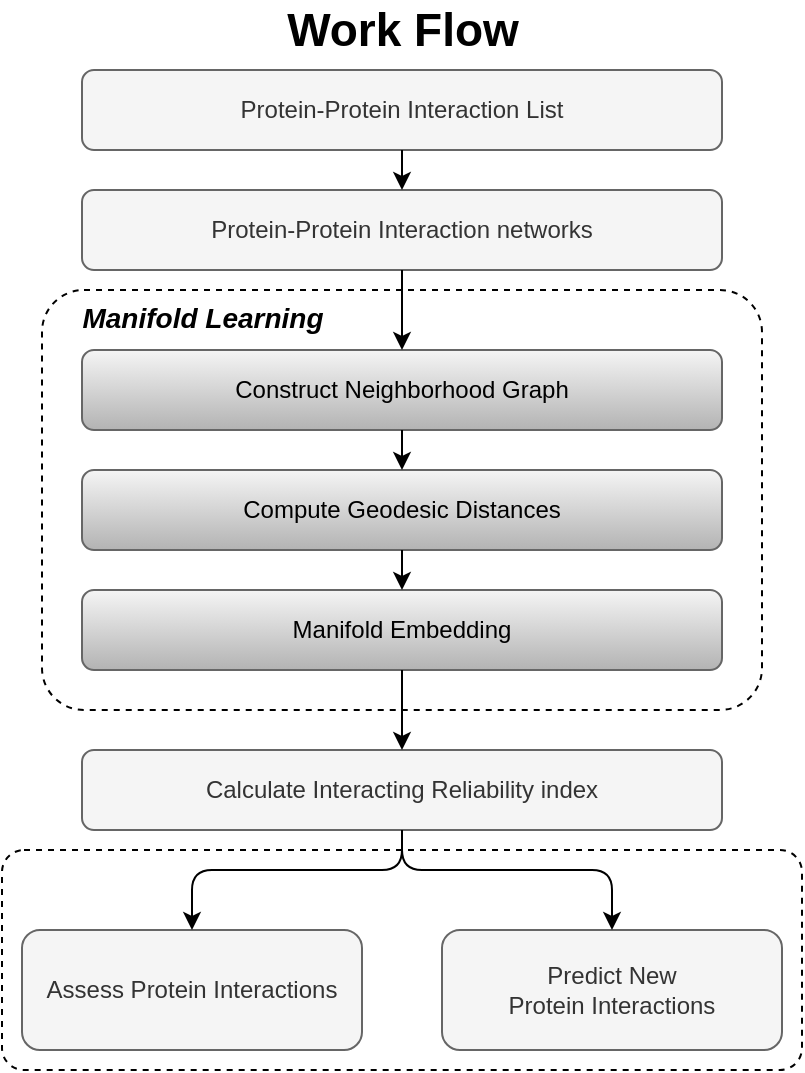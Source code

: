 <mxfile version="13.7.3" type="device"><diagram id="8U6t7hqlhq1yEV6bUQ25" name="Page-1"><mxGraphModel dx="932" dy="597" grid="1" gridSize="10" guides="1" tooltips="1" connect="1" arrows="1" fold="1" page="1" pageScale="1" pageWidth="850" pageHeight="1100" math="0" shadow="0"><root><mxCell id="0"/><mxCell id="1" parent="0"/><mxCell id="RgM9hPGulYUylz_nE-mi-11" value="" style="rounded=1;whiteSpace=wrap;html=1;fillColor=none;dashed=1;arcSize=10;" vertex="1" parent="1"><mxGeometry x="100" y="150" width="360" height="210" as="geometry"/></mxCell><mxCell id="RgM9hPGulYUylz_nE-mi-2" value="Protein-Protein Interaction List" style="rounded=1;whiteSpace=wrap;html=1;fillColor=#f5f5f5;strokeColor=#666666;fontColor=#333333;" vertex="1" parent="1"><mxGeometry x="120" y="40" width="320" height="40" as="geometry"/></mxCell><mxCell id="RgM9hPGulYUylz_nE-mi-3" value="Protein-Protein Interaction networks" style="whiteSpace=wrap;html=1;rounded=1;fontColor=#333333;strokeColor=#666666;fillColor=#f5f5f5;" vertex="1" parent="1"><mxGeometry x="120" y="100" width="320" height="40" as="geometry"/></mxCell><mxCell id="RgM9hPGulYUylz_nE-mi-5" value="Construct Neighborhood Graph" style="whiteSpace=wrap;html=1;rounded=1;strokeColor=#666666;fillColor=#f5f5f5;gradientColor=#b3b3b3;" vertex="1" parent="1"><mxGeometry x="120" y="180" width="320" height="40" as="geometry"/></mxCell><mxCell id="RgM9hPGulYUylz_nE-mi-8" value="" style="endArrow=classic;html=1;exitX=0.5;exitY=1;exitDx=0;exitDy=0;entryX=0.5;entryY=0;entryDx=0;entryDy=0;" edge="1" parent="1" source="RgM9hPGulYUylz_nE-mi-3" target="RgM9hPGulYUylz_nE-mi-5"><mxGeometry width="50" height="50" relative="1" as="geometry"><mxPoint x="400" y="330" as="sourcePoint"/><mxPoint x="450" y="280" as="targetPoint"/></mxGeometry></mxCell><mxCell id="RgM9hPGulYUylz_nE-mi-9" value="" style="endArrow=classic;html=1;exitX=0.5;exitY=1;exitDx=0;exitDy=0;entryX=0.5;entryY=0;entryDx=0;entryDy=0;" edge="1" parent="1" source="RgM9hPGulYUylz_nE-mi-2" target="RgM9hPGulYUylz_nE-mi-3"><mxGeometry width="50" height="50" relative="1" as="geometry"><mxPoint x="290" y="170" as="sourcePoint"/><mxPoint x="300" y="110" as="targetPoint"/></mxGeometry></mxCell><mxCell id="RgM9hPGulYUylz_nE-mi-12" value="Compute Geodesic Distances" style="whiteSpace=wrap;html=1;rounded=1;strokeColor=#666666;fillColor=#f5f5f5;gradientColor=#b3b3b3;" vertex="1" parent="1"><mxGeometry x="120" y="240" width="320" height="40" as="geometry"/></mxCell><mxCell id="RgM9hPGulYUylz_nE-mi-14" value="Manifold Learning" style="text;html=1;align=center;verticalAlign=middle;resizable=0;points=[];autosize=1;fontStyle=3;fontSize=14;" vertex="1" parent="1"><mxGeometry x="110" y="154" width="140" height="20" as="geometry"/></mxCell><mxCell id="RgM9hPGulYUylz_nE-mi-15" value="Manifold Embedding" style="whiteSpace=wrap;html=1;rounded=1;strokeColor=#666666;fillColor=#f5f5f5;gradientColor=#b3b3b3;" vertex="1" parent="1"><mxGeometry x="120" y="300" width="320" height="40" as="geometry"/></mxCell><mxCell id="RgM9hPGulYUylz_nE-mi-16" value="Calculate Interacting Reliability index" style="whiteSpace=wrap;html=1;rounded=1;fontColor=#333333;strokeColor=#666666;fillColor=#f5f5f5;" vertex="1" parent="1"><mxGeometry x="120" y="380" width="320" height="40" as="geometry"/></mxCell><mxCell id="RgM9hPGulYUylz_nE-mi-17" value="" style="endArrow=classic;html=1;exitX=0.5;exitY=1;exitDx=0;exitDy=0;entryX=0.5;entryY=0;entryDx=0;entryDy=0;" edge="1" parent="1" source="RgM9hPGulYUylz_nE-mi-5" target="RgM9hPGulYUylz_nE-mi-12"><mxGeometry width="50" height="50" relative="1" as="geometry"><mxPoint x="290" y="150" as="sourcePoint"/><mxPoint x="290" y="190" as="targetPoint"/></mxGeometry></mxCell><mxCell id="RgM9hPGulYUylz_nE-mi-18" value="" style="endArrow=classic;html=1;exitX=0.5;exitY=1;exitDx=0;exitDy=0;entryX=0.5;entryY=0;entryDx=0;entryDy=0;" edge="1" parent="1" source="RgM9hPGulYUylz_nE-mi-12" target="RgM9hPGulYUylz_nE-mi-15"><mxGeometry width="50" height="50" relative="1" as="geometry"><mxPoint x="290" y="230" as="sourcePoint"/><mxPoint x="290" y="250" as="targetPoint"/></mxGeometry></mxCell><mxCell id="RgM9hPGulYUylz_nE-mi-19" value="" style="endArrow=classic;html=1;exitX=0.5;exitY=1;exitDx=0;exitDy=0;entryX=0.5;entryY=0;entryDx=0;entryDy=0;" edge="1" parent="1" source="RgM9hPGulYUylz_nE-mi-15" target="RgM9hPGulYUylz_nE-mi-16"><mxGeometry width="50" height="50" relative="1" as="geometry"><mxPoint x="290" y="290" as="sourcePoint"/><mxPoint x="290" y="310" as="targetPoint"/></mxGeometry></mxCell><mxCell id="RgM9hPGulYUylz_nE-mi-21" value="" style="rounded=1;whiteSpace=wrap;html=1;fillColor=none;dashed=1;arcSize=10;" vertex="1" parent="1"><mxGeometry x="80" y="430" width="400" height="110" as="geometry"/></mxCell><mxCell id="RgM9hPGulYUylz_nE-mi-22" value="Assess Protein Interactions" style="whiteSpace=wrap;html=1;rounded=1;fontColor=#333333;strokeColor=#666666;fillColor=#f5f5f5;" vertex="1" parent="1"><mxGeometry x="90" y="470" width="170" height="60" as="geometry"/></mxCell><mxCell id="RgM9hPGulYUylz_nE-mi-23" value="Predict New &lt;br&gt;Protein Interactions" style="whiteSpace=wrap;html=1;rounded=1;fontColor=#333333;strokeColor=#666666;fillColor=#f5f5f5;" vertex="1" parent="1"><mxGeometry x="300" y="470" width="170" height="60" as="geometry"/></mxCell><mxCell id="RgM9hPGulYUylz_nE-mi-24" value="" style="endArrow=classic;html=1;fontSize=14;exitX=0.5;exitY=1;exitDx=0;exitDy=0;entryX=0.5;entryY=0;entryDx=0;entryDy=0;" edge="1" parent="1" source="RgM9hPGulYUylz_nE-mi-16" target="RgM9hPGulYUylz_nE-mi-23"><mxGeometry width="50" height="50" relative="1" as="geometry"><mxPoint x="530" y="410" as="sourcePoint"/><mxPoint x="580" y="360" as="targetPoint"/><Array as="points"><mxPoint x="280" y="440"/><mxPoint x="385" y="440"/></Array></mxGeometry></mxCell><mxCell id="RgM9hPGulYUylz_nE-mi-25" value="" style="endArrow=classic;html=1;fontSize=14;entryX=0.5;entryY=0;entryDx=0;entryDy=0;exitX=0.5;exitY=1;exitDx=0;exitDy=0;" edge="1" parent="1" source="RgM9hPGulYUylz_nE-mi-16" target="RgM9hPGulYUylz_nE-mi-22"><mxGeometry width="50" height="50" relative="1" as="geometry"><mxPoint x="280" y="420" as="sourcePoint"/><mxPoint x="395" y="460" as="targetPoint"/><Array as="points"><mxPoint x="280" y="440"/><mxPoint x="175" y="440"/></Array></mxGeometry></mxCell><mxCell id="RgM9hPGulYUylz_nE-mi-27" value="&lt;font style=&quot;font-size: 23px&quot;&gt;&lt;b&gt;Work Flow&lt;/b&gt;&lt;/font&gt;" style="text;html=1;align=center;verticalAlign=middle;resizable=0;points=[];autosize=1;fontSize=14;" vertex="1" parent="1"><mxGeometry x="215" y="5" width="130" height="30" as="geometry"/></mxCell></root></mxGraphModel></diagram></mxfile>